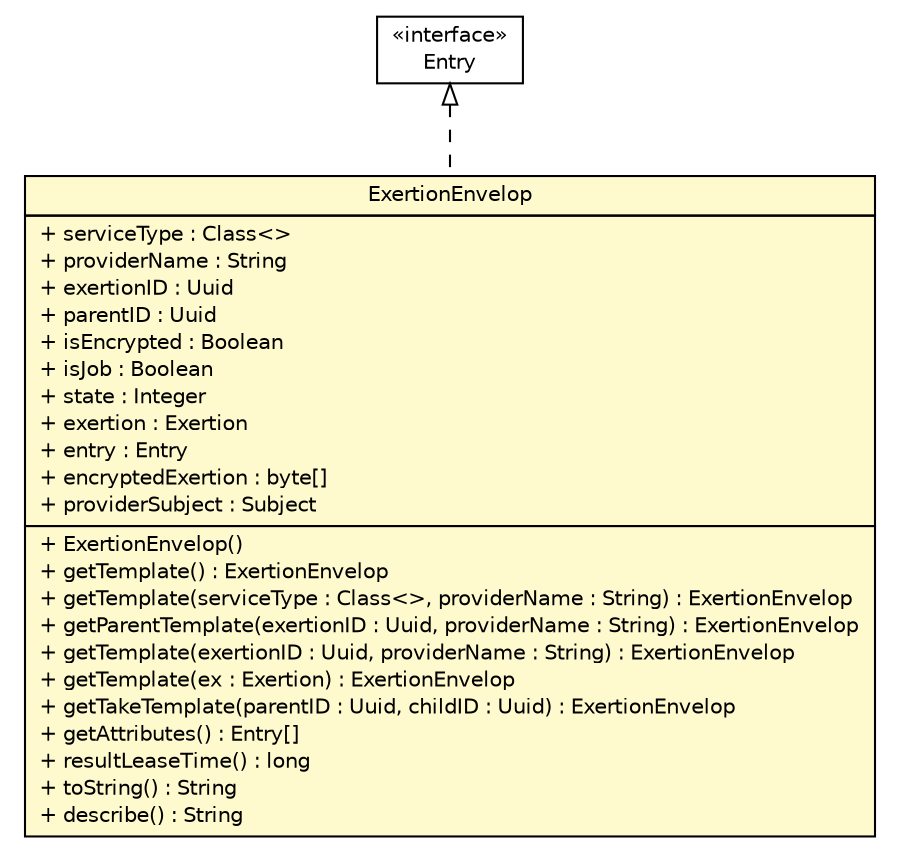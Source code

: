 #!/usr/local/bin/dot
#
# Class diagram 
# Generated by UMLGraph version R5_6 (http://www.umlgraph.org/)
#

digraph G {
	edge [fontname="Helvetica",fontsize=10,labelfontname="Helvetica",labelfontsize=10];
	node [fontname="Helvetica",fontsize=10,shape=plaintext];
	nodesep=0.25;
	ranksep=0.5;
	// sorcer.core.exertion.ExertionEnvelop
	c202510 [label=<<table title="sorcer.core.exertion.ExertionEnvelop" border="0" cellborder="1" cellspacing="0" cellpadding="2" port="p" bgcolor="lemonChiffon" href="./ExertionEnvelop.html">
		<tr><td><table border="0" cellspacing="0" cellpadding="1">
<tr><td align="center" balign="center"> ExertionEnvelop </td></tr>
		</table></td></tr>
		<tr><td><table border="0" cellspacing="0" cellpadding="1">
<tr><td align="left" balign="left"> + serviceType : Class&lt;&gt; </td></tr>
<tr><td align="left" balign="left"> + providerName : String </td></tr>
<tr><td align="left" balign="left"> + exertionID : Uuid </td></tr>
<tr><td align="left" balign="left"> + parentID : Uuid </td></tr>
<tr><td align="left" balign="left"> + isEncrypted : Boolean </td></tr>
<tr><td align="left" balign="left"> + isJob : Boolean </td></tr>
<tr><td align="left" balign="left"> + state : Integer </td></tr>
<tr><td align="left" balign="left"> + exertion : Exertion </td></tr>
<tr><td align="left" balign="left"> + entry : Entry </td></tr>
<tr><td align="left" balign="left"> + encryptedExertion : byte[] </td></tr>
<tr><td align="left" balign="left"> + providerSubject : Subject </td></tr>
		</table></td></tr>
		<tr><td><table border="0" cellspacing="0" cellpadding="1">
<tr><td align="left" balign="left"> + ExertionEnvelop() </td></tr>
<tr><td align="left" balign="left"> + getTemplate() : ExertionEnvelop </td></tr>
<tr><td align="left" balign="left"> + getTemplate(serviceType : Class&lt;&gt;, providerName : String) : ExertionEnvelop </td></tr>
<tr><td align="left" balign="left"> + getParentTemplate(exertionID : Uuid, providerName : String) : ExertionEnvelop </td></tr>
<tr><td align="left" balign="left"> + getTemplate(exertionID : Uuid, providerName : String) : ExertionEnvelop </td></tr>
<tr><td align="left" balign="left"> + getTemplate(ex : Exertion) : ExertionEnvelop </td></tr>
<tr><td align="left" balign="left"> + getTakeTemplate(parentID : Uuid, childID : Uuid) : ExertionEnvelop </td></tr>
<tr><td align="left" balign="left"> + getAttributes() : Entry[] </td></tr>
<tr><td align="left" balign="left"> + resultLeaseTime() : long </td></tr>
<tr><td align="left" balign="left"> + toString() : String </td></tr>
<tr><td align="left" balign="left"> + describe() : String </td></tr>
		</table></td></tr>
		</table>>, URL="./ExertionEnvelop.html", fontname="Helvetica", fontcolor="black", fontsize=10.0];
	//sorcer.core.exertion.ExertionEnvelop implements net.jini.core.entry.Entry
	c202749:p -> c202510:p [dir=back,arrowtail=empty,style=dashed];
	// net.jini.core.entry.Entry
	c202749 [label=<<table title="net.jini.core.entry.Entry" border="0" cellborder="1" cellspacing="0" cellpadding="2" port="p" href="https://river.apache.org/doc/api/net/jini/core/entry/Entry.html">
		<tr><td><table border="0" cellspacing="0" cellpadding="1">
<tr><td align="center" balign="center"> &#171;interface&#187; </td></tr>
<tr><td align="center" balign="center"> Entry </td></tr>
		</table></td></tr>
		</table>>, URL="https://river.apache.org/doc/api/net/jini/core/entry/Entry.html", fontname="Helvetica", fontcolor="black", fontsize=10.0];
}

